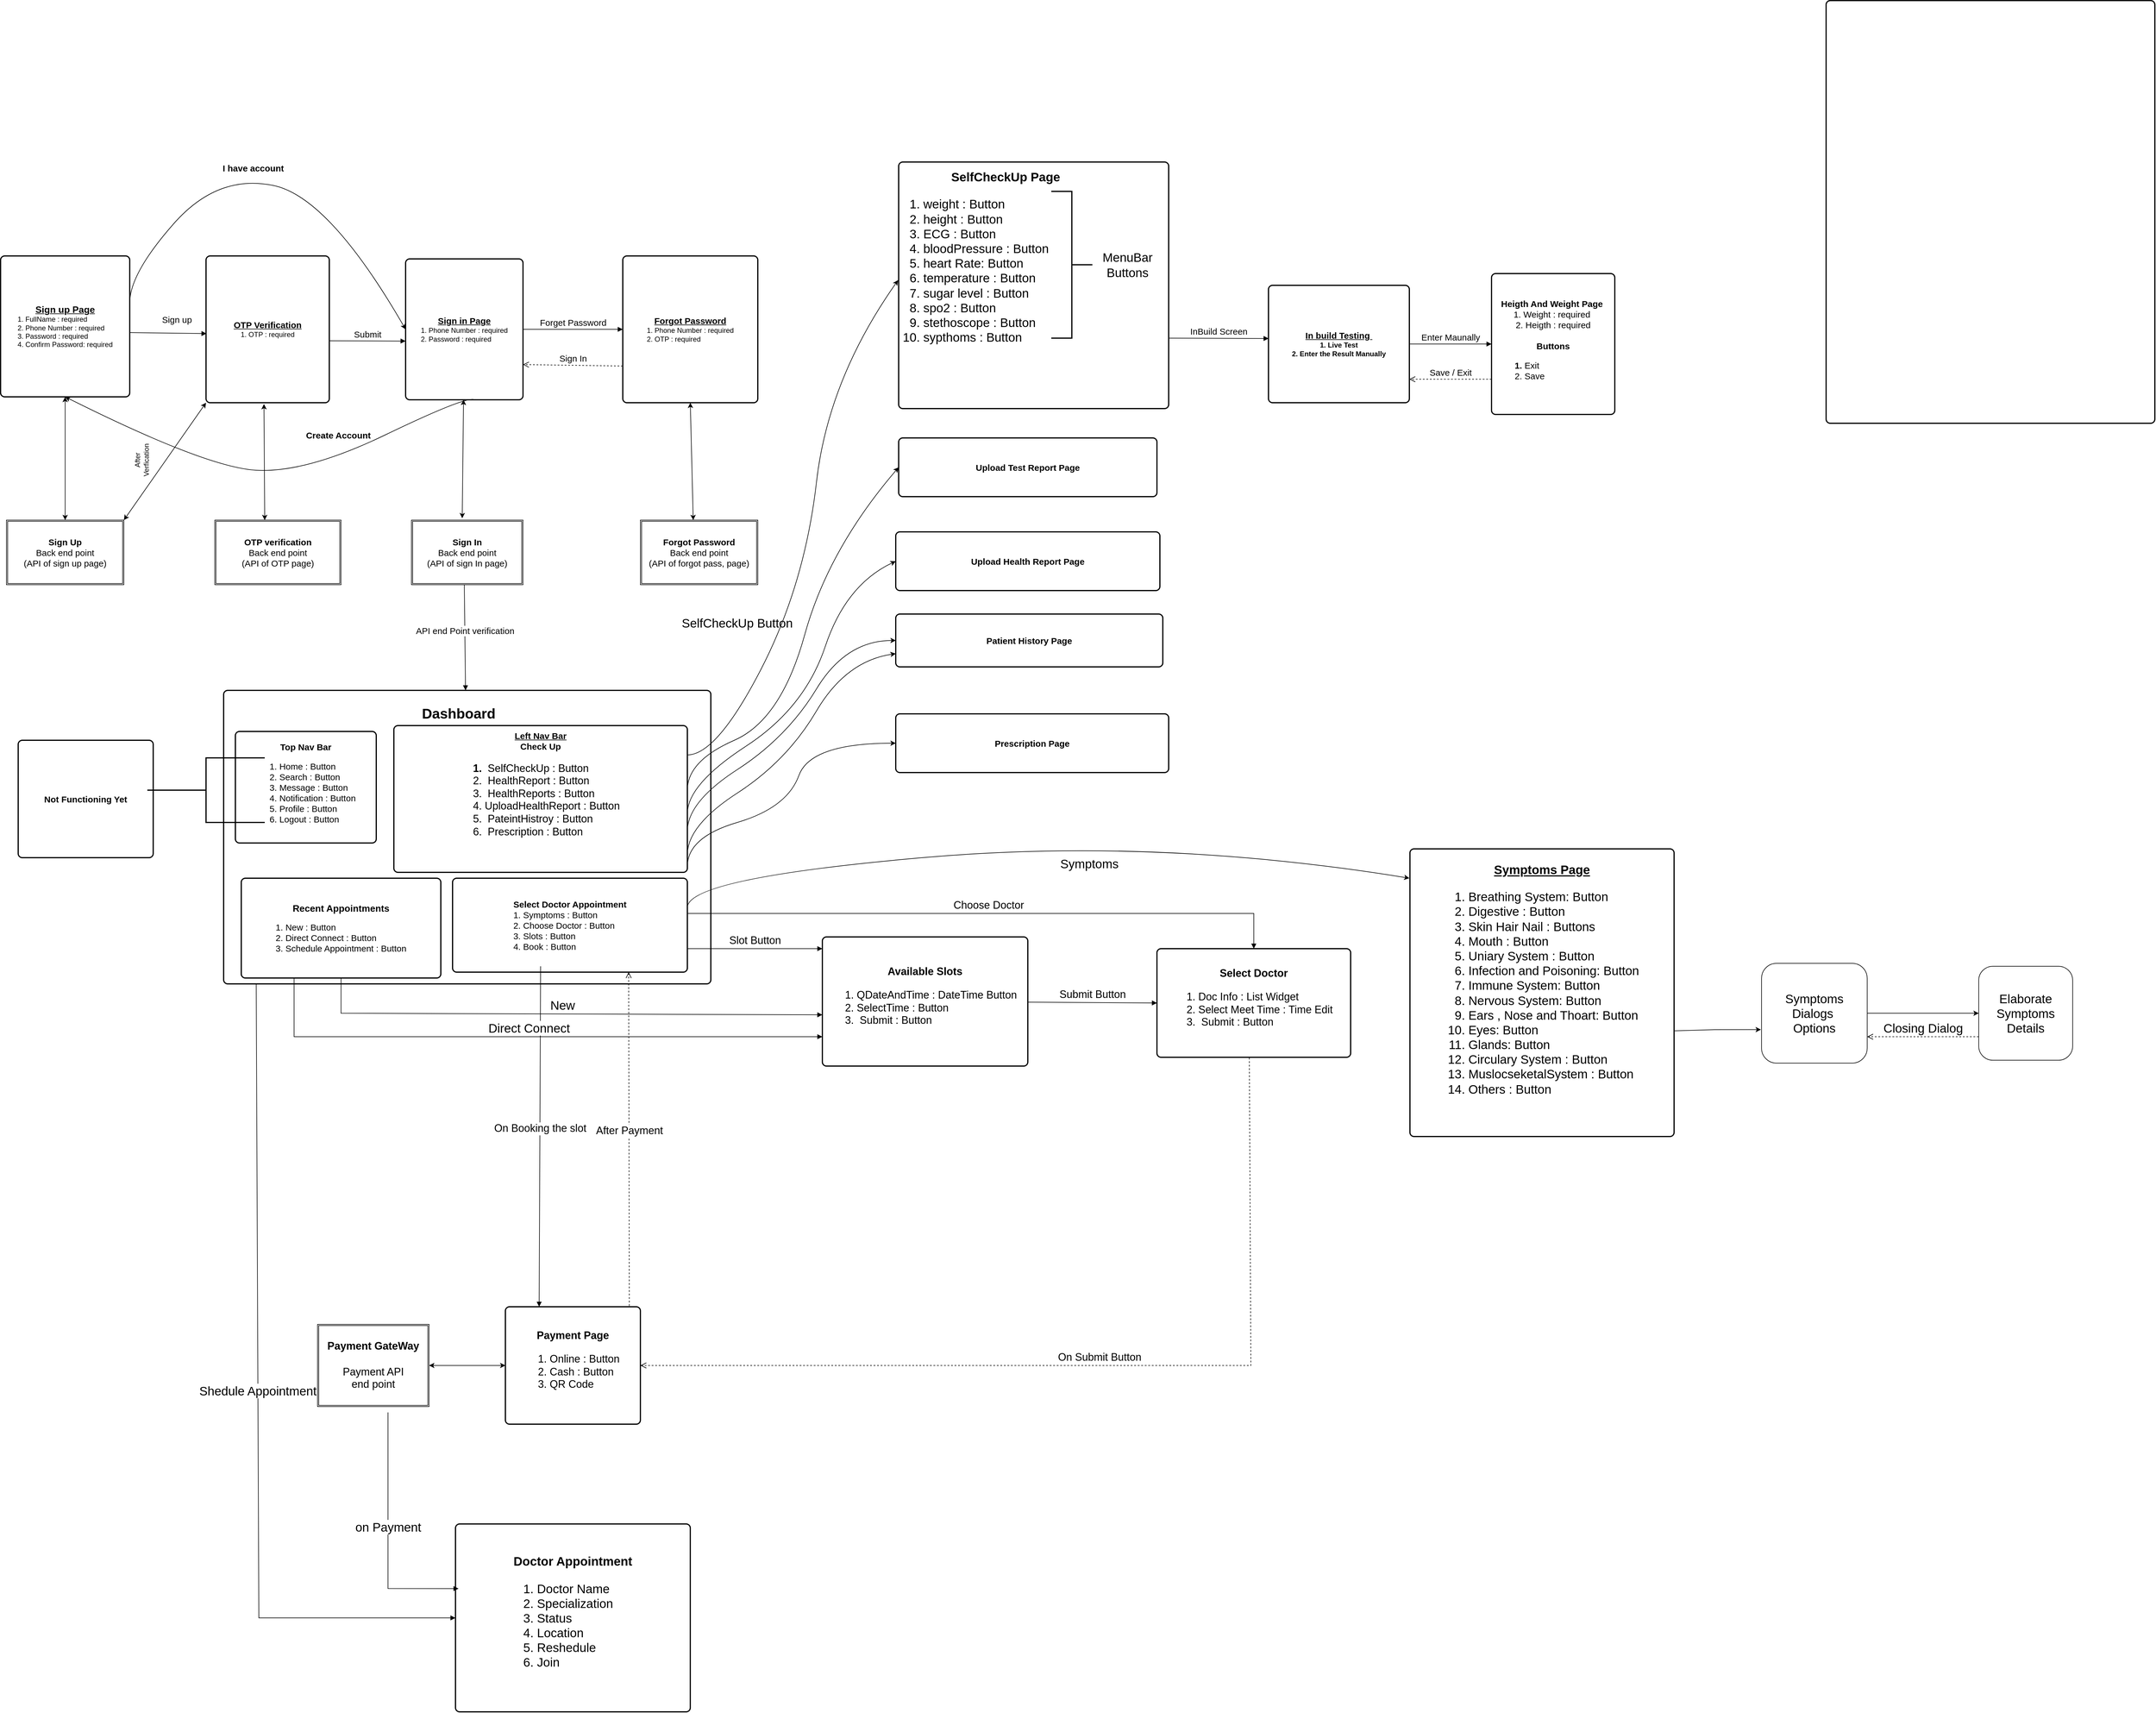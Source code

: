 <mxfile version="20.5.3" type="github">
  <diagram id="aYjSBJGI4ktvpe437_4Q" name="Page-1">
    <mxGraphModel dx="1481" dy="839" grid="1" gridSize="10" guides="1" tooltips="1" connect="1" arrows="1" fold="1" page="1" pageScale="1" pageWidth="5000" pageHeight="5000" math="0" shadow="0">
      <root>
        <mxCell id="0" />
        <mxCell id="1" parent="0" />
        <mxCell id="L8MC8x3EUeCU28Ni2fcM-1" value="&lt;b&gt;&lt;u&gt;&lt;font style=&quot;font-size: 16px;&quot;&gt;Sign up Page&lt;/font&gt;&lt;/u&gt;&lt;/b&gt;&lt;br&gt;&lt;div style=&quot;text-align: left;&quot;&gt;&lt;span style=&quot;background-color: initial;&quot;&gt;1. FullName : required&lt;/span&gt;&lt;/div&gt;&lt;div style=&quot;text-align: left;&quot;&gt;&lt;span style=&quot;background-color: initial;&quot;&gt;2. Phone Number : required&lt;/span&gt;&lt;/div&gt;&lt;div style=&quot;text-align: left;&quot;&gt;&lt;span style=&quot;background-color: initial;&quot;&gt;3. Password : required&lt;/span&gt;&lt;/div&gt;&lt;div style=&quot;text-align: left;&quot;&gt;&lt;span style=&quot;background-color: initial;&quot;&gt;4. Confirm Password: required&lt;/span&gt;&lt;/div&gt;" style="rounded=1;whiteSpace=wrap;html=1;absoluteArcSize=1;arcSize=14;strokeWidth=2;" parent="1" vertex="1">
          <mxGeometry x="750" y="1655" width="220" height="240" as="geometry" />
        </mxCell>
        <mxCell id="L8MC8x3EUeCU28Ni2fcM-3" value="&lt;b&gt;&lt;u&gt;&lt;font style=&quot;font-size: 15px;&quot;&gt;Sign in Page&lt;/font&gt;&lt;/u&gt;&lt;/b&gt;&lt;br&gt;&lt;div style=&quot;text-align: left;&quot;&gt;&lt;span style=&quot;background-color: initial;&quot;&gt;1. Phone Number : required&lt;/span&gt;&lt;/div&gt;&lt;div style=&quot;text-align: left;&quot;&gt;&lt;span style=&quot;background-color: initial;&quot;&gt;2. Password : required&lt;/span&gt;&lt;/div&gt;" style="rounded=1;whiteSpace=wrap;html=1;absoluteArcSize=1;arcSize=14;strokeWidth=2;" parent="1" vertex="1">
          <mxGeometry x="1440" y="1660" width="200" height="240" as="geometry" />
        </mxCell>
        <mxCell id="L8MC8x3EUeCU28Ni2fcM-4" value="&lt;b&gt;&lt;u&gt;&lt;font style=&quot;font-size: 15px;&quot;&gt;Forgot Password&lt;/font&gt;&lt;/u&gt;&lt;/b&gt;&lt;br&gt;&lt;div style=&quot;text-align: left;&quot;&gt;&lt;span style=&quot;background-color: initial;&quot;&gt;1. Phone Number : required&lt;/span&gt;&lt;/div&gt;&lt;div style=&quot;text-align: left;&quot;&gt;&lt;span style=&quot;background-color: initial;&quot;&gt;2. OTP : required&lt;/span&gt;&lt;/div&gt;" style="rounded=1;whiteSpace=wrap;html=1;absoluteArcSize=1;arcSize=14;strokeWidth=2;" parent="1" vertex="1">
          <mxGeometry x="1810" y="1655" width="230" height="250" as="geometry" />
        </mxCell>
        <mxCell id="L8MC8x3EUeCU28Ni2fcM-5" value="&lt;font style=&quot;font-size: 15px;&quot;&gt;&lt;b&gt;&lt;u&gt;OTP Verification&lt;/u&gt;&lt;/b&gt;&lt;/font&gt;&lt;br&gt;1. OTP : required" style="rounded=1;whiteSpace=wrap;html=1;absoluteArcSize=1;arcSize=14;strokeWidth=2;" parent="1" vertex="1">
          <mxGeometry x="1100" y="1655" width="210" height="250" as="geometry" />
        </mxCell>
        <mxCell id="L8MC8x3EUeCU28Ni2fcM-6" value="Sign up" style="html=1;verticalAlign=bottom;endArrow=block;rounded=0;fontSize=15;entryX=0.004;entryY=0.529;entryDx=0;entryDy=0;entryPerimeter=0;exitX=0.999;exitY=0.544;exitDx=0;exitDy=0;exitPerimeter=0;" parent="1" source="L8MC8x3EUeCU28Ni2fcM-1" target="L8MC8x3EUeCU28Ni2fcM-5" edge="1">
          <mxGeometry x="0.221" y="12" width="80" relative="1" as="geometry">
            <mxPoint x="990" y="1785" as="sourcePoint" />
            <mxPoint x="1070" y="1785" as="targetPoint" />
            <mxPoint as="offset" />
          </mxGeometry>
        </mxCell>
        <mxCell id="L8MC8x3EUeCU28Ni2fcM-10" value="" style="curved=1;endArrow=classic;html=1;rounded=0;fontSize=15;entryX=0;entryY=0.5;entryDx=0;entryDy=0;" parent="1" target="L8MC8x3EUeCU28Ni2fcM-3" edge="1">
          <mxGeometry width="50" height="50" relative="1" as="geometry">
            <mxPoint x="970" y="1735" as="sourcePoint" />
            <mxPoint x="1020" y="1685" as="targetPoint" />
            <Array as="points">
              <mxPoint x="970" y="1685" />
              <mxPoint x="1120" y="1515" />
              <mxPoint x="1310" y="1555" />
            </Array>
          </mxGeometry>
        </mxCell>
        <mxCell id="L8MC8x3EUeCU28Ni2fcM-12" value="&lt;b&gt;I have account&lt;/b&gt;" style="text;html=1;align=center;verticalAlign=middle;resizable=0;points=[];autosize=1;strokeColor=none;fillColor=none;fontSize=15;" parent="1" vertex="1">
          <mxGeometry x="1115" y="1490" width="130" height="30" as="geometry" />
        </mxCell>
        <mxCell id="L8MC8x3EUeCU28Ni2fcM-15" value="Submit" style="html=1;verticalAlign=bottom;endArrow=block;rounded=0;fontSize=15;exitX=0.999;exitY=0.578;exitDx=0;exitDy=0;exitPerimeter=0;" parent="1" source="L8MC8x3EUeCU28Ni2fcM-5" edge="1">
          <mxGeometry width="80" relative="1" as="geometry">
            <mxPoint x="1330" y="1795" as="sourcePoint" />
            <mxPoint x="1440" y="1800" as="targetPoint" />
          </mxGeometry>
        </mxCell>
        <mxCell id="L8MC8x3EUeCU28Ni2fcM-17" value="Forget Password" style="html=1;verticalAlign=bottom;endArrow=block;rounded=0;fontSize=15;entryX=0;entryY=0.5;entryDx=0;entryDy=0;" parent="1" source="L8MC8x3EUeCU28Ni2fcM-3" target="L8MC8x3EUeCU28Ni2fcM-4" edge="1">
          <mxGeometry width="80" relative="1" as="geometry">
            <mxPoint x="1640" y="1780" as="sourcePoint" />
            <mxPoint x="1720" y="1780" as="targetPoint" />
          </mxGeometry>
        </mxCell>
        <mxCell id="L8MC8x3EUeCU28Ni2fcM-18" value="Sign In" style="html=1;verticalAlign=bottom;endArrow=open;dashed=1;endSize=8;rounded=0;fontSize=15;exitX=0;exitY=0.75;exitDx=0;exitDy=0;entryX=1;entryY=0.75;entryDx=0;entryDy=0;" parent="1" source="L8MC8x3EUeCU28Ni2fcM-4" target="L8MC8x3EUeCU28Ni2fcM-3" edge="1">
          <mxGeometry relative="1" as="geometry">
            <mxPoint x="1790" y="1845" as="sourcePoint" />
            <mxPoint x="1640" y="1845" as="targetPoint" />
          </mxGeometry>
        </mxCell>
        <mxCell id="L8MC8x3EUeCU28Ni2fcM-20" value="" style="curved=1;endArrow=classic;html=1;rounded=0;fontSize=15;entryX=0.5;entryY=1;entryDx=0;entryDy=0;exitX=0.582;exitY=0.998;exitDx=0;exitDy=0;exitPerimeter=0;" parent="1" source="L8MC8x3EUeCU28Ni2fcM-3" target="L8MC8x3EUeCU28Ni2fcM-1" edge="1">
          <mxGeometry width="50" height="50" relative="1" as="geometry">
            <mxPoint x="1540" y="1945" as="sourcePoint" />
            <mxPoint x="1590" y="1895" as="targetPoint" />
            <Array as="points">
              <mxPoint x="1540" y="1895" />
              <mxPoint x="1270" y="2025" />
              <mxPoint x="1100" y="2015" />
            </Array>
          </mxGeometry>
        </mxCell>
        <mxCell id="L8MC8x3EUeCU28Ni2fcM-22" value="&lt;b&gt;Create Account&lt;/b&gt;" style="text;html=1;align=center;verticalAlign=middle;resizable=0;points=[];autosize=1;strokeColor=none;fillColor=none;fontSize=15;" parent="1" vertex="1">
          <mxGeometry x="1260" y="1945" width="130" height="30" as="geometry" />
        </mxCell>
        <mxCell id="L8MC8x3EUeCU28Ni2fcM-23" value="&lt;b&gt;Sign Up&lt;/b&gt;&lt;br&gt;Back end point&lt;br&gt;(API of sign up page)" style="shape=ext;double=1;rounded=0;whiteSpace=wrap;html=1;fontSize=15;" parent="1" vertex="1">
          <mxGeometry x="760" y="2105" width="200" height="110" as="geometry" />
        </mxCell>
        <mxCell id="L8MC8x3EUeCU28Ni2fcM-24" value="&lt;b&gt;OTP verification&lt;/b&gt;&lt;br&gt;Back end point&lt;br&gt;(API of OTP page)" style="shape=ext;double=1;rounded=0;whiteSpace=wrap;html=1;fontSize=15;" parent="1" vertex="1">
          <mxGeometry x="1115" y="2105" width="215" height="110" as="geometry" />
        </mxCell>
        <mxCell id="L8MC8x3EUeCU28Ni2fcM-25" value="&lt;b&gt;Sign In&lt;/b&gt;&lt;br&gt;Back end point&lt;br&gt;(API of sign In page)" style="shape=ext;double=1;rounded=0;whiteSpace=wrap;html=1;fontSize=15;" parent="1" vertex="1">
          <mxGeometry x="1450" y="2105" width="190" height="110" as="geometry" />
        </mxCell>
        <mxCell id="L8MC8x3EUeCU28Ni2fcM-26" value="&lt;b&gt;Forgot Password&lt;/b&gt;&lt;br&gt;Back end point&lt;br&gt;(API of forgot pass, page)" style="shape=ext;double=1;rounded=0;whiteSpace=wrap;html=1;fontSize=15;" parent="1" vertex="1">
          <mxGeometry x="1840" y="2105" width="200" height="110" as="geometry" />
        </mxCell>
        <mxCell id="L8MC8x3EUeCU28Ni2fcM-27" value="" style="endArrow=classic;startArrow=classic;html=1;rounded=0;fontSize=15;exitX=0.5;exitY=0;exitDx=0;exitDy=0;" parent="1" source="L8MC8x3EUeCU28Ni2fcM-23" edge="1">
          <mxGeometry width="50" height="50" relative="1" as="geometry">
            <mxPoint x="840" y="2105" as="sourcePoint" />
            <mxPoint x="860" y="1895" as="targetPoint" />
          </mxGeometry>
        </mxCell>
        <mxCell id="L8MC8x3EUeCU28Ni2fcM-28" value="" style="endArrow=classic;startArrow=classic;html=1;rounded=0;fontSize=15;entryX=0.47;entryY=1.009;entryDx=0;entryDy=0;entryPerimeter=0;" parent="1" target="L8MC8x3EUeCU28Ni2fcM-5" edge="1">
          <mxGeometry width="50" height="50" relative="1" as="geometry">
            <mxPoint x="1200" y="2105" as="sourcePoint" />
            <mxPoint x="1250" y="2055" as="targetPoint" />
          </mxGeometry>
        </mxCell>
        <mxCell id="L8MC8x3EUeCU28Ni2fcM-29" value="" style="endArrow=classic;startArrow=classic;html=1;rounded=0;fontSize=15;exitX=0.455;exitY=-0.029;exitDx=0;exitDy=0;exitPerimeter=0;" parent="1" source="L8MC8x3EUeCU28Ni2fcM-25" target="L8MC8x3EUeCU28Ni2fcM-3" edge="1">
          <mxGeometry width="50" height="50" relative="1" as="geometry">
            <mxPoint x="1530" y="2105" as="sourcePoint" />
            <mxPoint x="1540" y="1895" as="targetPoint" />
          </mxGeometry>
        </mxCell>
        <mxCell id="L8MC8x3EUeCU28Ni2fcM-30" value="" style="endArrow=classic;startArrow=classic;html=1;rounded=0;fontSize=15;entryX=0.5;entryY=1;entryDx=0;entryDy=0;" parent="1" target="L8MC8x3EUeCU28Ni2fcM-4" edge="1">
          <mxGeometry width="50" height="50" relative="1" as="geometry">
            <mxPoint x="1930" y="2105" as="sourcePoint" />
            <mxPoint x="1980" y="2055" as="targetPoint" />
          </mxGeometry>
        </mxCell>
        <mxCell id="L8MC8x3EUeCU28Ni2fcM-31" value="" style="rounded=1;whiteSpace=wrap;html=1;absoluteArcSize=1;arcSize=14;strokeWidth=2;fontSize=15;" parent="1" vertex="1">
          <mxGeometry x="1130" y="2395" width="830" height="500" as="geometry" />
        </mxCell>
        <mxCell id="L8MC8x3EUeCU28Ni2fcM-32" value="Dashboard" style="text;strokeColor=none;fillColor=none;html=1;fontSize=24;fontStyle=1;verticalAlign=middle;align=center;" parent="1" vertex="1">
          <mxGeometry x="1460" y="2415" width="140" height="40" as="geometry" />
        </mxCell>
        <mxCell id="L8MC8x3EUeCU28Ni2fcM-33" value="API end Point verification" style="html=1;verticalAlign=bottom;endArrow=block;rounded=0;fontSize=15;" parent="1" target="L8MC8x3EUeCU28Ni2fcM-31" edge="1">
          <mxGeometry width="80" relative="1" as="geometry">
            <mxPoint x="1540" y="2215" as="sourcePoint" />
            <mxPoint x="1620" y="2215" as="targetPoint" />
          </mxGeometry>
        </mxCell>
        <mxCell id="L8MC8x3EUeCU28Ni2fcM-36" value="&lt;b&gt;Top Nav Bar&lt;/b&gt;&lt;br&gt;&lt;div style=&quot;text-align: left;&quot;&gt;&lt;ol&gt;&lt;li&gt;&lt;span style=&quot;background-color: initial;&quot;&gt;Home : Button&lt;/span&gt;&lt;/li&gt;&lt;li&gt;&lt;span style=&quot;background-color: initial;&quot;&gt;Search :&amp;nbsp;&lt;/span&gt;Button&lt;/li&gt;&lt;li&gt;&lt;span style=&quot;background-color: initial;&quot;&gt;Message :&amp;nbsp;&lt;/span&gt;Button&lt;/li&gt;&lt;li&gt;&lt;span style=&quot;background-color: initial;&quot;&gt;Notification :&amp;nbsp;&lt;/span&gt;Button&lt;/li&gt;&lt;li&gt;&lt;span style=&quot;background-color: initial;&quot;&gt;Profile :&amp;nbsp;&lt;/span&gt;Button&lt;/li&gt;&lt;li&gt;&lt;span style=&quot;background-color: initial;&quot;&gt;Logout :&amp;nbsp;&lt;/span&gt;Button&lt;/li&gt;&lt;/ol&gt;&lt;/div&gt;" style="rounded=1;whiteSpace=wrap;html=1;absoluteArcSize=1;arcSize=14;strokeWidth=2;fontSize=15;" parent="1" vertex="1">
          <mxGeometry x="1150" y="2465" width="240" height="190" as="geometry" />
        </mxCell>
        <mxCell id="L8MC8x3EUeCU28Ni2fcM-37" value="&lt;b&gt;&lt;u&gt;Left Nav Bar&lt;/u&gt;&lt;/b&gt;&lt;br&gt;&lt;b&gt;Check Up&lt;/b&gt;&lt;br&gt;&lt;div style=&quot;text-align: left; font-size: 18px;&quot;&gt;&lt;ol style=&quot;&quot;&gt;&lt;li style=&quot;font-weight: bold;&quot;&gt;&lt;span style=&quot;background-color: initial; font-weight: normal;&quot;&gt;&amp;nbsp;SelfCheckUp :&amp;nbsp;&lt;/span&gt;&lt;span style=&quot;background-color: initial; font-weight: normal;&quot;&gt;Button&lt;/span&gt;&lt;/li&gt;&lt;li style=&quot;&quot;&gt;&lt;span style=&quot;background-color: initial;&quot;&gt;&lt;font style=&quot;font-size: 18px;&quot;&gt;&lt;b&gt;&amp;nbsp;&lt;/b&gt;HealthReport : Button&lt;/font&gt;&lt;/span&gt;&lt;/li&gt;&lt;li style=&quot;&quot;&gt;&lt;span style=&quot;background-color: initial;&quot;&gt;&lt;font style=&quot;font-size: 18px;&quot;&gt;&amp;nbsp;HealthReports : Button&lt;/font&gt;&lt;/span&gt;&lt;/li&gt;&lt;li style=&quot;&quot;&gt;&lt;span style=&quot;background-color: initial;&quot;&gt;&lt;font style=&quot;font-size: 18px;&quot;&gt;UploadHealthReport : Button&lt;/font&gt;&lt;/span&gt;&lt;/li&gt;&lt;li style=&quot;&quot;&gt;&lt;span style=&quot;background-color: initial;&quot;&gt;&lt;font style=&quot;font-size: 18px;&quot;&gt;&amp;nbsp;PateintHistroy : Button&lt;/font&gt;&lt;/span&gt;&lt;/li&gt;&lt;li style=&quot;&quot;&gt;&lt;span style=&quot;background-color: initial;&quot;&gt;&lt;font style=&quot;font-size: 18px;&quot;&gt;&amp;nbsp;Prescription : Button&lt;/font&gt;&lt;/span&gt;&lt;/li&gt;&lt;/ol&gt;&lt;/div&gt;&lt;div style=&quot;text-align: left; font-size: 12px;&quot;&gt;&lt;span style=&quot;background-color: initial;&quot;&gt;&lt;br&gt;&lt;/span&gt;&lt;/div&gt;&lt;div style=&quot;text-align: left;&quot;&gt;&lt;span style=&quot;background-color: initial;&quot;&gt;&lt;br&gt;&lt;/span&gt;&lt;/div&gt;" style="rounded=1;whiteSpace=wrap;html=1;absoluteArcSize=1;arcSize=14;strokeWidth=2;fontSize=15;direction=east;" parent="1" vertex="1">
          <mxGeometry x="1420" y="2455" width="500" height="250" as="geometry" />
        </mxCell>
        <mxCell id="hyQ_xfJLr_j9t_HKkY1S-1" value="" style="endArrow=classic;startArrow=classic;html=1;rounded=0;entryX=0;entryY=1;entryDx=0;entryDy=0;exitX=1;exitY=0;exitDx=0;exitDy=0;" parent="1" source="L8MC8x3EUeCU28Ni2fcM-23" target="L8MC8x3EUeCU28Ni2fcM-5" edge="1">
          <mxGeometry width="50" height="50" relative="1" as="geometry">
            <mxPoint x="950" y="2105" as="sourcePoint" />
            <mxPoint x="1000" y="2055" as="targetPoint" />
          </mxGeometry>
        </mxCell>
        <mxCell id="hyQ_xfJLr_j9t_HKkY1S-2" value="After Verfication" style="text;html=1;strokeColor=none;fillColor=none;align=center;verticalAlign=middle;whiteSpace=wrap;rounded=0;rotation=270;" parent="1" vertex="1">
          <mxGeometry x="960" y="1965" width="60" height="75" as="geometry" />
        </mxCell>
        <mxCell id="hyQ_xfJLr_j9t_HKkY1S-3" value="&lt;b&gt;&lt;font style=&quot;font-size: 16px;&quot;&gt;Recent Appointments&lt;br&gt;&lt;/font&gt;&lt;/b&gt;&lt;br&gt;&lt;div style=&quot;text-align: left; font-size: 15px;&quot;&gt;&lt;span style=&quot;background-color: initial;&quot;&gt;&lt;font style=&quot;font-size: 15px;&quot;&gt;1. New : Button&amp;nbsp;&lt;/font&gt;&lt;/span&gt;&lt;/div&gt;&lt;div style=&quot;text-align: left; font-size: 15px;&quot;&gt;&lt;span style=&quot;background-color: initial;&quot;&gt;&lt;font style=&quot;font-size: 15px;&quot;&gt;2. Direct Connect : Button&lt;/font&gt;&lt;/span&gt;&lt;/div&gt;&lt;div style=&quot;text-align: left; font-size: 15px;&quot;&gt;&lt;span style=&quot;background-color: initial;&quot;&gt;&lt;font style=&quot;font-size: 15px;&quot;&gt;3. Schedule Appointment : Button&lt;/font&gt;&lt;/span&gt;&lt;/div&gt;" style="rounded=1;whiteSpace=wrap;html=1;absoluteArcSize=1;arcSize=14;strokeWidth=2;" parent="1" vertex="1">
          <mxGeometry x="1160" y="2715" width="340" height="170" as="geometry" />
        </mxCell>
        <mxCell id="hyQ_xfJLr_j9t_HKkY1S-4" value="&lt;b&gt;Select Doctor Appointment&lt;/b&gt;&lt;br&gt;&lt;div style=&quot;text-align: left;&quot;&gt;&lt;span style=&quot;background-color: initial;&quot;&gt;1. Symptoms : Button&lt;/span&gt;&lt;/div&gt;&lt;div style=&quot;text-align: left;&quot;&gt;&lt;span style=&quot;background-color: initial;&quot;&gt;2. Choose Doctor : Button&lt;/span&gt;&lt;/div&gt;&lt;div style=&quot;text-align: left;&quot;&gt;&lt;span style=&quot;background-color: initial;&quot;&gt;3. Slots : Button&lt;/span&gt;&lt;/div&gt;&lt;div style=&quot;text-align: left;&quot;&gt;&lt;span style=&quot;background-color: initial;&quot;&gt;4. Book : Button&lt;span style=&quot;white-space: pre;&quot;&gt; &lt;/span&gt;&lt;/span&gt;&lt;/div&gt;" style="rounded=1;whiteSpace=wrap;html=1;absoluteArcSize=1;arcSize=14;strokeWidth=2;fontSize=15;" parent="1" vertex="1">
          <mxGeometry x="1520" y="2715" width="400" height="160" as="geometry" />
        </mxCell>
        <mxCell id="hyQ_xfJLr_j9t_HKkY1S-5" value="&lt;b&gt;Payment Page&lt;/b&gt;&lt;br&gt;&lt;ol&gt;&lt;li style=&quot;text-align: left;&quot;&gt;Online : Button&lt;/li&gt;&lt;li style=&quot;text-align: left;&quot;&gt;Cash : Button&lt;/li&gt;&lt;li style=&quot;text-align: left;&quot;&gt;QR Code&lt;/li&gt;&lt;/ol&gt;" style="rounded=1;whiteSpace=wrap;html=1;absoluteArcSize=1;arcSize=14;strokeWidth=2;fontSize=18;" parent="1" vertex="1">
          <mxGeometry x="1610" y="3445" width="230" height="200" as="geometry" />
        </mxCell>
        <mxCell id="hyQ_xfJLr_j9t_HKkY1S-8" value="On Booking the slot" style="html=1;verticalAlign=bottom;endArrow=block;rounded=0;fontSize=18;entryX=0.25;entryY=0;entryDx=0;entryDy=0;" parent="1" target="hyQ_xfJLr_j9t_HKkY1S-5" edge="1">
          <mxGeometry width="80" relative="1" as="geometry">
            <mxPoint x="1670" y="2865" as="sourcePoint" />
            <mxPoint x="1670" y="3005" as="targetPoint" />
          </mxGeometry>
        </mxCell>
        <mxCell id="hyQ_xfJLr_j9t_HKkY1S-11" value="&lt;b&gt;Payment GateWay&lt;/b&gt;&lt;br&gt;&lt;br&gt;Payment API &lt;br&gt;end point" style="shape=ext;double=1;rounded=0;whiteSpace=wrap;html=1;fontSize=18;" parent="1" vertex="1">
          <mxGeometry x="1290" y="3475" width="190" height="140" as="geometry" />
        </mxCell>
        <mxCell id="hyQ_xfJLr_j9t_HKkY1S-12" value="" style="endArrow=classic;startArrow=classic;html=1;rounded=0;fontSize=18;entryX=0;entryY=0.5;entryDx=0;entryDy=0;exitX=1;exitY=0.5;exitDx=0;exitDy=0;" parent="1" source="hyQ_xfJLr_j9t_HKkY1S-11" target="hyQ_xfJLr_j9t_HKkY1S-5" edge="1">
          <mxGeometry width="50" height="50" relative="1" as="geometry">
            <mxPoint x="1520" y="3135" as="sourcePoint" />
            <mxPoint x="1570" y="3085" as="targetPoint" />
          </mxGeometry>
        </mxCell>
        <mxCell id="hyQ_xfJLr_j9t_HKkY1S-13" value="After Payment" style="html=1;verticalAlign=bottom;endArrow=open;dashed=1;endSize=8;rounded=0;fontSize=18;exitX=0.918;exitY=-0.007;exitDx=0;exitDy=0;exitPerimeter=0;entryX=0.75;entryY=1;entryDx=0;entryDy=0;" parent="1" source="hyQ_xfJLr_j9t_HKkY1S-5" target="hyQ_xfJLr_j9t_HKkY1S-4" edge="1">
          <mxGeometry relative="1" as="geometry">
            <mxPoint x="1800" y="2975" as="sourcePoint" />
            <mxPoint x="1750" y="2875" as="targetPoint" />
          </mxGeometry>
        </mxCell>
        <mxCell id="hyQ_xfJLr_j9t_HKkY1S-14" value="Slot Button" style="html=1;verticalAlign=bottom;endArrow=block;rounded=0;fontSize=18;exitX=1;exitY=0.75;exitDx=0;exitDy=0;" parent="1" source="hyQ_xfJLr_j9t_HKkY1S-4" edge="1">
          <mxGeometry width="80" relative="1" as="geometry">
            <mxPoint x="1930" y="2815" as="sourcePoint" />
            <mxPoint x="2150" y="2835" as="targetPoint" />
          </mxGeometry>
        </mxCell>
        <mxCell id="hyQ_xfJLr_j9t_HKkY1S-16" value="&lt;b&gt;Available Slots&lt;/b&gt;&lt;br&gt;&lt;ol&gt;&lt;li style=&quot;text-align: left;&quot;&gt;QDateAndTime : DateTime Button&lt;/li&gt;&lt;li style=&quot;text-align: left;&quot;&gt;SelectTime : Button&lt;/li&gt;&lt;li style=&quot;text-align: left;&quot;&gt;&amp;nbsp;Submit : Button&lt;/li&gt;&lt;/ol&gt;" style="rounded=1;whiteSpace=wrap;html=1;absoluteArcSize=1;arcSize=14;strokeWidth=2;fontSize=18;" parent="1" vertex="1">
          <mxGeometry x="2150" y="2815" width="350" height="220" as="geometry" />
        </mxCell>
        <mxCell id="hyQ_xfJLr_j9t_HKkY1S-17" value="&lt;b&gt;Select Doctor&lt;/b&gt;&lt;br&gt;&lt;ol style=&quot;&quot;&gt;&lt;li style=&quot;text-align: left;&quot;&gt;Doc Info : List Widget&lt;/li&gt;&lt;li style=&quot;text-align: left;&quot;&gt;Select Meet Time : Time Edit&lt;/li&gt;&lt;li style=&quot;text-align: left;&quot;&gt;&amp;nbsp;Submit : Button&lt;/li&gt;&lt;/ol&gt;" style="rounded=1;whiteSpace=wrap;html=1;absoluteArcSize=1;arcSize=14;strokeWidth=2;fontSize=18;" parent="1" vertex="1">
          <mxGeometry x="2720" y="2835" width="330" height="185" as="geometry" />
        </mxCell>
        <mxCell id="hyQ_xfJLr_j9t_HKkY1S-18" value="Submit Button" style="html=1;verticalAlign=bottom;endArrow=block;rounded=0;fontSize=18;entryX=0;entryY=0.5;entryDx=0;entryDy=0;" parent="1" source="hyQ_xfJLr_j9t_HKkY1S-16" target="hyQ_xfJLr_j9t_HKkY1S-17" edge="1">
          <mxGeometry width="80" relative="1" as="geometry">
            <mxPoint x="2500" y="2890" as="sourcePoint" />
            <mxPoint x="2580" y="2890" as="targetPoint" />
          </mxGeometry>
        </mxCell>
        <mxCell id="hyQ_xfJLr_j9t_HKkY1S-19" value="On Submit Button" style="html=1;verticalAlign=bottom;endArrow=open;dashed=1;endSize=8;rounded=0;fontSize=18;entryX=1;entryY=0.5;entryDx=0;entryDy=0;exitX=0.477;exitY=1.004;exitDx=0;exitDy=0;exitPerimeter=0;" parent="1" source="hyQ_xfJLr_j9t_HKkY1S-17" target="hyQ_xfJLr_j9t_HKkY1S-5" edge="1">
          <mxGeometry relative="1" as="geometry">
            <mxPoint x="2880" y="3045" as="sourcePoint" />
            <mxPoint x="2870" y="3425" as="targetPoint" />
            <Array as="points">
              <mxPoint x="2880" y="3545" />
            </Array>
          </mxGeometry>
        </mxCell>
        <mxCell id="hyQ_xfJLr_j9t_HKkY1S-20" value="Choose Doctor" style="html=1;verticalAlign=bottom;endArrow=block;rounded=0;fontSize=18;entryX=0.5;entryY=0;entryDx=0;entryDy=0;" parent="1" target="hyQ_xfJLr_j9t_HKkY1S-17" edge="1">
          <mxGeometry width="80" relative="1" as="geometry">
            <mxPoint x="1920" y="2775" as="sourcePoint" />
            <mxPoint x="2000" y="2775" as="targetPoint" />
            <Array as="points">
              <mxPoint x="2885" y="2775" />
            </Array>
          </mxGeometry>
        </mxCell>
        <mxCell id="hyQ_xfJLr_j9t_HKkY1S-21" value="&lt;font style=&quot;font-size: 21px;&quot;&gt;&lt;b style=&quot;text-decoration-line: underline;&quot;&gt;Symptoms Page&lt;/b&gt;&lt;br&gt;&lt;ol&gt;&lt;li style=&quot;text-align: left;&quot;&gt;&lt;font style=&quot;font-size: 21px;&quot;&gt;Breathing System&lt;/font&gt;: Button&lt;/li&gt;&lt;li style=&quot;text-align: left;&quot;&gt;&lt;font style=&quot;font-size: 21px;&quot;&gt;Digestive&amp;nbsp;&lt;/font&gt;: Button&lt;/li&gt;&lt;li style=&quot;text-align: left;&quot;&gt;&lt;font style=&quot;font-size: 21px;&quot;&gt;Skin Hair Nail : Buttons&lt;/font&gt;&lt;/li&gt;&lt;li style=&quot;text-align: left;&quot;&gt;&lt;font style=&quot;font-size: 21px;&quot;&gt;Mouth&amp;nbsp;&lt;/font&gt;: Button&lt;/li&gt;&lt;li style=&quot;text-align: left;&quot;&gt;&lt;font style=&quot;font-size: 21px;&quot;&gt;Uniary System&amp;nbsp;&lt;/font&gt;: Button&lt;/li&gt;&lt;li style=&quot;text-align: left;&quot;&gt;&lt;font style=&quot;font-size: 21px;&quot;&gt;Infection and Poisoning&lt;/font&gt;: Button&lt;/li&gt;&lt;li style=&quot;text-align: left;&quot;&gt;&lt;font style=&quot;font-size: 21px;&quot;&gt;Immune System&lt;/font&gt;: Button&lt;/li&gt;&lt;li style=&quot;text-align: left;&quot;&gt;&lt;font style=&quot;font-size: 21px;&quot;&gt;Nervous System&lt;/font&gt;: Button&lt;/li&gt;&lt;li style=&quot;text-align: left;&quot;&gt;&lt;font style=&quot;font-size: 21px;&quot;&gt;Ears , Nose and Thoart&lt;/font&gt;: Button&lt;/li&gt;&lt;li style=&quot;text-align: left;&quot;&gt;&lt;font style=&quot;font-size: 21px;&quot;&gt;Eyes&lt;/font&gt;: Button&lt;/li&gt;&lt;li style=&quot;text-align: left;&quot;&gt;&lt;font style=&quot;font-size: 21px;&quot;&gt;Glands&lt;/font&gt;: Button&lt;/li&gt;&lt;li style=&quot;text-align: left;&quot;&gt;&lt;font style=&quot;font-size: 21px;&quot;&gt;Circulary System&amp;nbsp;&lt;/font&gt;: Button&lt;/li&gt;&lt;li style=&quot;text-align: left;&quot;&gt;&lt;font style=&quot;font-size: 21px;&quot;&gt;MuslocseketalSystem&amp;nbsp;&lt;/font&gt;: Button&lt;/li&gt;&lt;li style=&quot;text-align: left;&quot;&gt;&lt;font style=&quot;font-size: 21px;&quot;&gt;Others : Button&lt;/font&gt;&lt;/li&gt;&lt;/ol&gt;&lt;br&gt;&lt;/font&gt;" style="rounded=1;whiteSpace=wrap;html=1;absoluteArcSize=1;arcSize=14;strokeWidth=2;fontSize=18;" parent="1" vertex="1">
          <mxGeometry x="3151" y="2665" width="450" height="490" as="geometry" />
        </mxCell>
        <mxCell id="hyQ_xfJLr_j9t_HKkY1S-22" value="" style="curved=1;endArrow=classic;html=1;rounded=0;fontSize=21;entryX=-0.002;entryY=0.102;entryDx=0;entryDy=0;entryPerimeter=0;" parent="1" target="hyQ_xfJLr_j9t_HKkY1S-21" edge="1">
          <mxGeometry width="50" height="50" relative="1" as="geometry">
            <mxPoint x="1920" y="2765" as="sourcePoint" />
            <mxPoint x="1970" y="2715" as="targetPoint" />
            <Array as="points">
              <mxPoint x="1920" y="2715" />
              <mxPoint x="2720" y="2645" />
            </Array>
          </mxGeometry>
        </mxCell>
        <mxCell id="hyQ_xfJLr_j9t_HKkY1S-23" value="Symptoms" style="text;html=1;strokeColor=none;fillColor=none;align=center;verticalAlign=middle;whiteSpace=wrap;rounded=0;fontSize=21;" parent="1" vertex="1">
          <mxGeometry x="2530" y="2675" width="150" height="30" as="geometry" />
        </mxCell>
        <mxCell id="hyQ_xfJLr_j9t_HKkY1S-25" value="Symptoms Dialogs&amp;nbsp;&lt;br&gt;Options" style="rounded=1;whiteSpace=wrap;html=1;fontSize=21;" parent="1" vertex="1">
          <mxGeometry x="3750" y="2860" width="180" height="170" as="geometry" />
        </mxCell>
        <mxCell id="hyQ_xfJLr_j9t_HKkY1S-26" value="Elaborate Symptoms Details" style="rounded=1;whiteSpace=wrap;html=1;fontSize=21;" parent="1" vertex="1">
          <mxGeometry x="4120" y="2865" width="160" height="160" as="geometry" />
        </mxCell>
        <mxCell id="hyQ_xfJLr_j9t_HKkY1S-27" value="" style="endArrow=classic;html=1;rounded=0;fontSize=21;entryX=-0.006;entryY=0.664;entryDx=0;entryDy=0;entryPerimeter=0;" parent="1" target="hyQ_xfJLr_j9t_HKkY1S-25" edge="1">
          <mxGeometry width="50" height="50" relative="1" as="geometry">
            <mxPoint x="3600" y="2975" as="sourcePoint" />
            <mxPoint x="3650" y="2925" as="targetPoint" />
            <Array as="points">
              <mxPoint x="3670" y="2973" />
            </Array>
          </mxGeometry>
        </mxCell>
        <mxCell id="hyQ_xfJLr_j9t_HKkY1S-28" value="" style="endArrow=classic;html=1;rounded=0;fontSize=21;entryX=0;entryY=0.5;entryDx=0;entryDy=0;exitX=1;exitY=0.5;exitDx=0;exitDy=0;" parent="1" source="hyQ_xfJLr_j9t_HKkY1S-25" target="hyQ_xfJLr_j9t_HKkY1S-26" edge="1">
          <mxGeometry width="50" height="50" relative="1" as="geometry">
            <mxPoint x="3930" y="2975" as="sourcePoint" />
            <mxPoint x="3980" y="2925" as="targetPoint" />
          </mxGeometry>
        </mxCell>
        <mxCell id="hyQ_xfJLr_j9t_HKkY1S-29" value="Closing Dialog" style="html=1;verticalAlign=bottom;endArrow=open;dashed=1;endSize=8;rounded=0;fontSize=21;exitX=0;exitY=0.75;exitDx=0;exitDy=0;" parent="1" source="hyQ_xfJLr_j9t_HKkY1S-26" edge="1">
          <mxGeometry relative="1" as="geometry">
            <mxPoint x="4010" y="2985" as="sourcePoint" />
            <mxPoint x="3930" y="2985" as="targetPoint" />
          </mxGeometry>
        </mxCell>
        <mxCell id="hyQ_xfJLr_j9t_HKkY1S-30" value="New&amp;nbsp;" style="html=1;verticalAlign=bottom;endArrow=block;rounded=0;fontSize=21;entryX=0;entryY=0.603;entryDx=0;entryDy=0;entryPerimeter=0;exitX=0.5;exitY=1;exitDx=0;exitDy=0;" parent="1" source="hyQ_xfJLr_j9t_HKkY1S-3" target="hyQ_xfJLr_j9t_HKkY1S-16" edge="1">
          <mxGeometry width="80" relative="1" as="geometry">
            <mxPoint x="1270" y="2915" as="sourcePoint" />
            <mxPoint x="1350" y="2915" as="targetPoint" />
            <Array as="points">
              <mxPoint x="1330" y="2905" />
              <mxPoint x="1330" y="2945" />
            </Array>
          </mxGeometry>
        </mxCell>
        <mxCell id="hyQ_xfJLr_j9t_HKkY1S-31" value="Direct Connect" style="html=1;verticalAlign=bottom;endArrow=block;rounded=0;fontSize=21;" parent="1" edge="1">
          <mxGeometry width="80" relative="1" as="geometry">
            <mxPoint x="1250" y="2885" as="sourcePoint" />
            <mxPoint x="2150" y="2985" as="targetPoint" />
            <Array as="points">
              <mxPoint x="1250" y="2985" />
            </Array>
          </mxGeometry>
        </mxCell>
        <mxCell id="hyQ_xfJLr_j9t_HKkY1S-32" value="&lt;b&gt;Doctor Appointment&lt;/b&gt;&lt;br&gt;&lt;ol&gt;&lt;li style=&quot;text-align: left;&quot;&gt;Doctor Name&lt;/li&gt;&lt;li style=&quot;text-align: left;&quot;&gt;Specialization&lt;/li&gt;&lt;li style=&quot;text-align: left;&quot;&gt;Status&lt;/li&gt;&lt;li style=&quot;text-align: left;&quot;&gt;Location&lt;/li&gt;&lt;li style=&quot;text-align: left;&quot;&gt;Reshedule&lt;/li&gt;&lt;li style=&quot;text-align: left;&quot;&gt;Join&lt;/li&gt;&lt;/ol&gt;" style="rounded=1;whiteSpace=wrap;html=1;absoluteArcSize=1;arcSize=14;strokeWidth=2;fontSize=21;" parent="1" vertex="1">
          <mxGeometry x="1525" y="3815" width="400" height="320" as="geometry" />
        </mxCell>
        <mxCell id="hyQ_xfJLr_j9t_HKkY1S-33" value="on Payment" style="html=1;verticalAlign=bottom;endArrow=block;rounded=0;fontSize=21;entryX=0.013;entryY=0.344;entryDx=0;entryDy=0;entryPerimeter=0;" parent="1" target="hyQ_xfJLr_j9t_HKkY1S-32" edge="1">
          <mxGeometry width="80" relative="1" as="geometry">
            <mxPoint x="1410" y="3625" as="sourcePoint" />
            <mxPoint x="1490" y="3845" as="targetPoint" />
            <Array as="points">
              <mxPoint x="1410" y="3925" />
            </Array>
          </mxGeometry>
        </mxCell>
        <mxCell id="hyQ_xfJLr_j9t_HKkY1S-34" value="Shedule Appointment" style="html=1;verticalAlign=bottom;endArrow=block;rounded=0;fontSize=21;exitX=0.075;exitY=1.062;exitDx=0;exitDy=0;exitPerimeter=0;" parent="1" source="hyQ_xfJLr_j9t_HKkY1S-3" target="hyQ_xfJLr_j9t_HKkY1S-32" edge="1">
          <mxGeometry width="80" relative="1" as="geometry">
            <mxPoint x="1430" y="3985" as="sourcePoint" />
            <mxPoint x="1510" y="3985" as="targetPoint" />
            <Array as="points">
              <mxPoint x="1190" y="3975" />
            </Array>
          </mxGeometry>
        </mxCell>
        <mxCell id="hyQ_xfJLr_j9t_HKkY1S-36" value="&lt;div style=&quot;&quot;&gt;&lt;b style=&quot;background-color: initial;&quot;&gt;&amp;nbsp; &amp;nbsp; &amp;nbsp; &amp;nbsp; &amp;nbsp; &amp;nbsp; &amp;nbsp; &amp;nbsp;SelfCheckUp Page&lt;/b&gt;&lt;/div&gt;&lt;ol style=&quot;&quot;&gt;&lt;li style=&quot;&quot;&gt;weight : Button&lt;br&gt;&lt;/li&gt;&lt;li style=&quot;&quot;&gt;height&amp;nbsp;: Button&lt;/li&gt;&lt;li style=&quot;&quot;&gt;ECG&amp;nbsp;: Button&lt;/li&gt;&lt;li style=&quot;&quot;&gt;bloodPressure&amp;nbsp;: Button&lt;/li&gt;&lt;li style=&quot;&quot;&gt;heart Rate:&amp;nbsp;Button&lt;/li&gt;&lt;li style=&quot;&quot;&gt;temperature&amp;nbsp;: Button&lt;/li&gt;&lt;li style=&quot;&quot;&gt;sugar level&amp;nbsp;: Button&lt;/li&gt;&lt;li style=&quot;&quot;&gt;spo2&amp;nbsp;: Button&lt;/li&gt;&lt;li style=&quot;&quot;&gt;stethoscope&amp;nbsp;: Button&lt;/li&gt;&lt;li style=&quot;&quot;&gt;sypthoms : Button&lt;/li&gt;&lt;/ol&gt;&lt;div&gt;&lt;br&gt;&lt;/div&gt;&lt;div&gt;&lt;br&gt;&lt;/div&gt;&lt;div&gt;&amp;nbsp; &amp;nbsp;&amp;nbsp;&lt;/div&gt;" style="rounded=1;whiteSpace=wrap;html=1;absoluteArcSize=1;arcSize=14;strokeWidth=2;fontSize=21;align=left;" parent="1" vertex="1">
          <mxGeometry x="2280" y="1495" width="460" height="420" as="geometry" />
        </mxCell>
        <mxCell id="hyQ_xfJLr_j9t_HKkY1S-37" value="" style="strokeWidth=2;html=1;shape=mxgraph.flowchart.annotation_2;align=left;labelPosition=right;pointerEvents=1;fontSize=21;direction=west;" parent="1" vertex="1">
          <mxGeometry x="2540" y="1545" width="70" height="250" as="geometry" />
        </mxCell>
        <mxCell id="hyQ_xfJLr_j9t_HKkY1S-38" value="MenuBar Buttons" style="text;html=1;strokeColor=none;fillColor=none;align=center;verticalAlign=middle;whiteSpace=wrap;rounded=0;fontSize=21;" parent="1" vertex="1">
          <mxGeometry x="2610" y="1650" width="120" height="40" as="geometry" />
        </mxCell>
        <mxCell id="hyQ_xfJLr_j9t_HKkY1S-41" value="" style="curved=1;endArrow=classic;html=1;rounded=0;fontSize=21;entryX=-0.002;entryY=0.479;entryDx=0;entryDy=0;entryPerimeter=0;" parent="1" target="hyQ_xfJLr_j9t_HKkY1S-36" edge="1">
          <mxGeometry width="50" height="50" relative="1" as="geometry">
            <mxPoint x="1920" y="2505" as="sourcePoint" />
            <mxPoint x="1970" y="2455" as="targetPoint" />
            <Array as="points">
              <mxPoint x="1970" y="2505" />
              <mxPoint x="2120" y="2215" />
              <mxPoint x="2160" y="1865" />
            </Array>
          </mxGeometry>
        </mxCell>
        <mxCell id="hyQ_xfJLr_j9t_HKkY1S-42" value="SelfCheckUp Button" style="text;html=1;strokeColor=none;fillColor=none;align=center;verticalAlign=middle;whiteSpace=wrap;rounded=0;fontSize=21;" parent="1" vertex="1">
          <mxGeometry x="1900" y="2255" width="210" height="50" as="geometry" />
        </mxCell>
        <mxCell id="PcwD_hXztWSAYCOrFD_F-1" value="&lt;b&gt;&lt;font style=&quot;font-size: 15px;&quot;&gt;&lt;u&gt;In build Testing&amp;nbsp;&lt;/u&gt;&lt;/font&gt;&lt;br&gt;1. Live Test&lt;br&gt;2. Enter the Result Manually&lt;br&gt;&lt;/b&gt;" style="rounded=1;whiteSpace=wrap;html=1;absoluteArcSize=1;arcSize=14;strokeWidth=2;" vertex="1" parent="1">
          <mxGeometry x="2910" y="1705" width="240" height="200" as="geometry" />
        </mxCell>
        <mxCell id="PcwD_hXztWSAYCOrFD_F-2" value="&lt;b&gt;Heigth And Weight Page&amp;nbsp;&lt;/b&gt;&lt;br&gt;1. Weight : required&amp;nbsp;&lt;br&gt;2. Heigth : required&lt;br&gt;&lt;br&gt;&lt;b&gt;Buttons&lt;/b&gt;&lt;br&gt;&lt;div style=&quot;text-align: left;&quot;&gt;&lt;ol style=&quot;&quot;&gt;&lt;li style=&quot;font-weight: bold;&quot;&gt;&lt;span style=&quot;background-color: initial; font-weight: normal;&quot;&gt;Exit&lt;/span&gt;&lt;/li&gt;&lt;li style=&quot;&quot;&gt;&lt;span style=&quot;background-color: initial;&quot;&gt;Save&lt;/span&gt;&lt;/li&gt;&lt;/ol&gt;&lt;/div&gt;" style="rounded=1;whiteSpace=wrap;html=1;absoluteArcSize=1;arcSize=14;strokeWidth=2;fontSize=15;" vertex="1" parent="1">
          <mxGeometry x="3290" y="1685" width="210" height="240" as="geometry" />
        </mxCell>
        <mxCell id="PcwD_hXztWSAYCOrFD_F-3" value="InBuild Screen" style="html=1;verticalAlign=bottom;endArrow=block;rounded=0;fontSize=15;entryX=0.001;entryY=0.453;entryDx=0;entryDy=0;entryPerimeter=0;" edge="1" parent="1" target="PcwD_hXztWSAYCOrFD_F-1">
          <mxGeometry width="80" relative="1" as="geometry">
            <mxPoint x="2740" y="1795" as="sourcePoint" />
            <mxPoint x="2820" y="1795" as="targetPoint" />
          </mxGeometry>
        </mxCell>
        <mxCell id="PcwD_hXztWSAYCOrFD_F-4" value="Enter Maunally" style="html=1;verticalAlign=bottom;endArrow=block;rounded=0;fontSize=15;entryX=0;entryY=0.5;entryDx=0;entryDy=0;" edge="1" parent="1" target="PcwD_hXztWSAYCOrFD_F-2">
          <mxGeometry width="80" relative="1" as="geometry">
            <mxPoint x="3150" y="1805" as="sourcePoint" />
            <mxPoint x="3230" y="1805" as="targetPoint" />
          </mxGeometry>
        </mxCell>
        <mxCell id="PcwD_hXztWSAYCOrFD_F-5" value="Save / Exit" style="html=1;verticalAlign=bottom;endArrow=open;dashed=1;endSize=8;rounded=0;fontSize=15;exitX=0;exitY=0.75;exitDx=0;exitDy=0;" edge="1" parent="1" source="PcwD_hXztWSAYCOrFD_F-2">
          <mxGeometry relative="1" as="geometry">
            <mxPoint x="3230" y="1865" as="sourcePoint" />
            <mxPoint x="3150" y="1865" as="targetPoint" />
          </mxGeometry>
        </mxCell>
        <mxCell id="PcwD_hXztWSAYCOrFD_F-10" value="&lt;b&gt;Upload Test Report Page&lt;/b&gt;" style="rounded=1;whiteSpace=wrap;html=1;absoluteArcSize=1;arcSize=14;strokeWidth=2;fontSize=15;" vertex="1" parent="1">
          <mxGeometry x="2280" y="1965" width="440" height="100" as="geometry" />
        </mxCell>
        <mxCell id="PcwD_hXztWSAYCOrFD_F-11" value="&lt;b&gt;Upload Health Report Page&lt;/b&gt;" style="rounded=1;whiteSpace=wrap;html=1;absoluteArcSize=1;arcSize=14;strokeWidth=2;fontSize=15;" vertex="1" parent="1">
          <mxGeometry x="2275" y="2125" width="450" height="100" as="geometry" />
        </mxCell>
        <mxCell id="PcwD_hXztWSAYCOrFD_F-13" value="" style="curved=1;endArrow=classic;html=1;rounded=0;fontSize=15;entryX=0;entryY=0.5;entryDx=0;entryDy=0;" edge="1" parent="1" target="PcwD_hXztWSAYCOrFD_F-10">
          <mxGeometry width="50" height="50" relative="1" as="geometry">
            <mxPoint x="1920" y="2565" as="sourcePoint" />
            <mxPoint x="2260" y="2265" as="targetPoint" />
            <Array as="points">
              <mxPoint x="1920" y="2515" />
              <mxPoint x="2080" y="2445" />
              <mxPoint x="2160" y="2155" />
            </Array>
          </mxGeometry>
        </mxCell>
        <mxCell id="PcwD_hXztWSAYCOrFD_F-14" value="" style="curved=1;endArrow=classic;html=1;rounded=0;fontSize=15;entryX=0;entryY=0.5;entryDx=0;entryDy=0;" edge="1" parent="1" target="PcwD_hXztWSAYCOrFD_F-11">
          <mxGeometry width="50" height="50" relative="1" as="geometry">
            <mxPoint x="1920" y="2605" as="sourcePoint" />
            <mxPoint x="1970" y="2555" as="targetPoint" />
            <Array as="points">
              <mxPoint x="1920" y="2555" />
              <mxPoint x="2120" y="2425" />
              <mxPoint x="2190" y="2215" />
            </Array>
          </mxGeometry>
        </mxCell>
        <mxCell id="PcwD_hXztWSAYCOrFD_F-15" value="&lt;b&gt;Patient History Page&lt;/b&gt;" style="rounded=1;whiteSpace=wrap;html=1;absoluteArcSize=1;arcSize=14;strokeWidth=2;fontSize=15;" vertex="1" parent="1">
          <mxGeometry x="2275" y="2265" width="455" height="90" as="geometry" />
        </mxCell>
        <mxCell id="PcwD_hXztWSAYCOrFD_F-16" value="" style="curved=1;endArrow=classic;html=1;rounded=0;fontSize=15;entryX=0;entryY=0.5;entryDx=0;entryDy=0;" edge="1" parent="1" target="PcwD_hXztWSAYCOrFD_F-15">
          <mxGeometry width="50" height="50" relative="1" as="geometry">
            <mxPoint x="1920" y="2635" as="sourcePoint" />
            <mxPoint x="1970" y="2585" as="targetPoint" />
            <Array as="points">
              <mxPoint x="1920" y="2585" />
              <mxPoint x="2090" y="2475" />
              <mxPoint x="2190" y="2310" />
            </Array>
          </mxGeometry>
        </mxCell>
        <mxCell id="PcwD_hXztWSAYCOrFD_F-17" value="" style="curved=1;endArrow=classic;html=1;rounded=0;fontSize=15;entryX=0;entryY=0.75;entryDx=0;entryDy=0;" edge="1" parent="1" target="PcwD_hXztWSAYCOrFD_F-15">
          <mxGeometry width="50" height="50" relative="1" as="geometry">
            <mxPoint x="1920" y="2675" as="sourcePoint" />
            <mxPoint x="2270" y="2335" as="targetPoint" />
            <Array as="points">
              <mxPoint x="1920" y="2625" />
              <mxPoint x="2090" y="2515" />
              <mxPoint x="2190" y="2345" />
            </Array>
          </mxGeometry>
        </mxCell>
        <mxCell id="PcwD_hXztWSAYCOrFD_F-18" value="&lt;b&gt;Prescription Page&lt;/b&gt;" style="rounded=1;whiteSpace=wrap;html=1;absoluteArcSize=1;arcSize=14;strokeWidth=2;fontSize=15;" vertex="1" parent="1">
          <mxGeometry x="2275" y="2435" width="465" height="100" as="geometry" />
        </mxCell>
        <mxCell id="PcwD_hXztWSAYCOrFD_F-19" value="" style="curved=1;endArrow=classic;html=1;rounded=0;fontSize=15;entryX=0;entryY=0.5;entryDx=0;entryDy=0;" edge="1" parent="1" target="PcwD_hXztWSAYCOrFD_F-18">
          <mxGeometry width="50" height="50" relative="1" as="geometry">
            <mxPoint x="1920" y="2695" as="sourcePoint" />
            <mxPoint x="1970" y="2645" as="targetPoint" />
            <Array as="points">
              <mxPoint x="1920" y="2645" />
              <mxPoint x="2090" y="2595" />
              <mxPoint x="2130" y="2485" />
            </Array>
          </mxGeometry>
        </mxCell>
        <mxCell id="PcwD_hXztWSAYCOrFD_F-20" value="&lt;b&gt;Not Functioning Yet&lt;/b&gt;" style="rounded=1;whiteSpace=wrap;html=1;absoluteArcSize=1;arcSize=14;strokeWidth=2;fontSize=15;" vertex="1" parent="1">
          <mxGeometry x="780" y="2480" width="230" height="200" as="geometry" />
        </mxCell>
        <mxCell id="PcwD_hXztWSAYCOrFD_F-21" value="" style="strokeWidth=2;html=1;shape=mxgraph.flowchart.annotation_2;align=left;labelPosition=right;pointerEvents=1;fontSize=15;" vertex="1" parent="1">
          <mxGeometry x="1000" y="2510" width="200" height="110" as="geometry" />
        </mxCell>
        <mxCell id="PcwD_hXztWSAYCOrFD_F-22" value="" style="rounded=1;whiteSpace=wrap;html=1;absoluteArcSize=1;arcSize=14;strokeWidth=2;fontSize=15;" vertex="1" parent="1">
          <mxGeometry x="3860" y="1220" width="560" height="720" as="geometry" />
        </mxCell>
      </root>
    </mxGraphModel>
  </diagram>
</mxfile>
